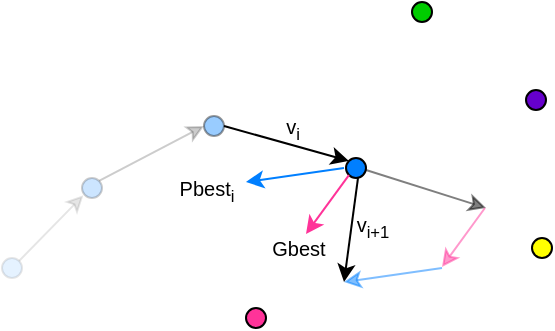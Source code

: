 <mxfile version="20.6.1" type="device"><diagram id="DvTpl4XmYEsb-6hTwKyg" name="Page-1"><mxGraphModel dx="525" dy="290" grid="0" gridSize="10" guides="1" tooltips="1" connect="1" arrows="1" fold="1" page="1" pageScale="1" pageWidth="850" pageHeight="1100" math="0" shadow="0"><root><mxCell id="0"/><mxCell id="1" parent="0"/><mxCell id="YHx1vwbOlmlTNZo20pKf-9" style="rounded=0;orthogonalLoop=1;jettySize=auto;html=1;exitX=1;exitY=0;exitDx=0;exitDy=0;entryX=0.069;entryY=0.866;entryDx=0;entryDy=0;entryPerimeter=0;opacity=10;" edge="1" parent="1" source="YHx1vwbOlmlTNZo20pKf-1" target="YHx1vwbOlmlTNZo20pKf-2"><mxGeometry relative="1" as="geometry"/></mxCell><mxCell id="YHx1vwbOlmlTNZo20pKf-1" value="" style="ellipse;whiteSpace=wrap;html=1;aspect=fixed;fillColor=#007FFF;opacity=10;" vertex="1" parent="1"><mxGeometry x="120" y="320" width="10" height="10" as="geometry"/></mxCell><mxCell id="YHx1vwbOlmlTNZo20pKf-10" style="edgeStyle=none;rounded=0;orthogonalLoop=1;jettySize=auto;html=1;exitX=1;exitY=0;exitDx=0;exitDy=0;entryX=0;entryY=0.5;entryDx=0;entryDy=0;opacity=20;" edge="1" parent="1" source="YHx1vwbOlmlTNZo20pKf-2" target="YHx1vwbOlmlTNZo20pKf-3"><mxGeometry relative="1" as="geometry"/></mxCell><mxCell id="YHx1vwbOlmlTNZo20pKf-2" value="" style="ellipse;whiteSpace=wrap;html=1;aspect=fixed;fillColor=#007FFF;opacity=20;" vertex="1" parent="1"><mxGeometry x="160" y="280" width="10" height="10" as="geometry"/></mxCell><mxCell id="YHx1vwbOlmlTNZo20pKf-11" style="edgeStyle=none;rounded=0;orthogonalLoop=1;jettySize=auto;html=1;exitX=1;exitY=0.5;exitDx=0;exitDy=0;entryX=0;entryY=0;entryDx=0;entryDy=0;" edge="1" parent="1" source="YHx1vwbOlmlTNZo20pKf-3" target="YHx1vwbOlmlTNZo20pKf-4"><mxGeometry relative="1" as="geometry"/></mxCell><mxCell id="YHx1vwbOlmlTNZo20pKf-3" value="" style="ellipse;whiteSpace=wrap;html=1;aspect=fixed;fillColor=#007FFF;opacity=40;" vertex="1" parent="1"><mxGeometry x="221" y="249" width="10" height="10" as="geometry"/></mxCell><mxCell id="YHx1vwbOlmlTNZo20pKf-4" value="" style="ellipse;whiteSpace=wrap;html=1;aspect=fixed;fillColor=#007FFF;" vertex="1" parent="1"><mxGeometry x="292" y="270" width="10" height="10" as="geometry"/></mxCell><mxCell id="YHx1vwbOlmlTNZo20pKf-5" value="" style="ellipse;whiteSpace=wrap;html=1;aspect=fixed;fillColor=#00CC00;" vertex="1" parent="1"><mxGeometry x="325" y="192" width="10" height="10" as="geometry"/></mxCell><mxCell id="YHx1vwbOlmlTNZo20pKf-6" value="" style="ellipse;whiteSpace=wrap;html=1;aspect=fixed;fillColor=#FF3399;" vertex="1" parent="1"><mxGeometry x="242" y="345" width="10" height="10" as="geometry"/></mxCell><mxCell id="YHx1vwbOlmlTNZo20pKf-7" value="" style="ellipse;whiteSpace=wrap;html=1;aspect=fixed;fillColor=#FFFF00;" vertex="1" parent="1"><mxGeometry x="385" y="310" width="10" height="10" as="geometry"/></mxCell><mxCell id="YHx1vwbOlmlTNZo20pKf-8" value="" style="ellipse;whiteSpace=wrap;html=1;aspect=fixed;fillColor=#6600CC;" vertex="1" parent="1"><mxGeometry x="382" y="236" width="10" height="10" as="geometry"/></mxCell><mxCell id="YHx1vwbOlmlTNZo20pKf-12" style="edgeStyle=none;rounded=0;orthogonalLoop=1;jettySize=auto;html=1;exitX=1;exitY=0.5;exitDx=0;exitDy=0;opacity=50;" edge="1" parent="1"><mxGeometry relative="1" as="geometry"><mxPoint x="302.0" y="276" as="sourcePoint"/><mxPoint x="362" y="295" as="targetPoint"/></mxGeometry></mxCell><mxCell id="YHx1vwbOlmlTNZo20pKf-14" style="edgeStyle=none;rounded=0;orthogonalLoop=1;jettySize=auto;html=1;strokeColor=#007FFF;" edge="1" parent="1"><mxGeometry relative="1" as="geometry"><mxPoint x="291" y="275" as="sourcePoint"/><mxPoint x="242" y="282" as="targetPoint"/></mxGeometry></mxCell><mxCell id="YHx1vwbOlmlTNZo20pKf-16" style="edgeStyle=none;rounded=0;orthogonalLoop=1;jettySize=auto;html=1;exitX=0;exitY=1;exitDx=0;exitDy=0;strokeColor=#FF3399;" edge="1" parent="1" source="YHx1vwbOlmlTNZo20pKf-4"><mxGeometry relative="1" as="geometry"><mxPoint x="301" y="285" as="sourcePoint"/><mxPoint x="272" y="308" as="targetPoint"/></mxGeometry></mxCell><mxCell id="YHx1vwbOlmlTNZo20pKf-18" value="&lt;font style=&quot;font-size: 10px;&quot;&gt;Pbest&lt;sub&gt;i&lt;/sub&gt;&lt;/font&gt;" style="text;html=1;align=center;verticalAlign=middle;resizable=0;points=[];autosize=1;strokeColor=none;fillColor=none;" vertex="1" parent="1"><mxGeometry x="199" y="271" width="45" height="28" as="geometry"/></mxCell><mxCell id="YHx1vwbOlmlTNZo20pKf-19" value="&lt;font style=&quot;font-size: 10px;&quot;&gt;Gbest&lt;/font&gt;" style="text;html=1;align=center;verticalAlign=middle;resizable=0;points=[];autosize=1;strokeColor=none;fillColor=none;opacity=40;" vertex="1" parent="1"><mxGeometry x="245" y="302" width="45" height="26" as="geometry"/></mxCell><mxCell id="YHx1vwbOlmlTNZo20pKf-21" style="edgeStyle=none;rounded=0;orthogonalLoop=1;jettySize=auto;html=1;exitX=0;exitY=1;exitDx=0;exitDy=0;strokeColor=#FF3399;opacity=50;" edge="1" parent="1"><mxGeometry relative="1" as="geometry"><mxPoint x="361.464" y="294.996" as="sourcePoint"/><mxPoint x="340" y="324.46" as="targetPoint"/></mxGeometry></mxCell><mxCell id="YHx1vwbOlmlTNZo20pKf-22" style="edgeStyle=none;rounded=0;orthogonalLoop=1;jettySize=auto;html=1;strokeColor=#007FFF;opacity=50;" edge="1" parent="1"><mxGeometry relative="1" as="geometry"><mxPoint x="340" y="325" as="sourcePoint"/><mxPoint x="291" y="332" as="targetPoint"/></mxGeometry></mxCell><mxCell id="YHx1vwbOlmlTNZo20pKf-23" style="edgeStyle=none;rounded=0;orthogonalLoop=1;jettySize=auto;html=1;exitX=1;exitY=0.5;exitDx=0;exitDy=0;" edge="1" parent="1"><mxGeometry relative="1" as="geometry"><mxPoint x="298.0" y="280" as="sourcePoint"/><mxPoint x="291" y="332" as="targetPoint"/></mxGeometry></mxCell><mxCell id="YHx1vwbOlmlTNZo20pKf-24" value="&lt;font style=&quot;font-size: 10px;&quot;&gt;v&lt;sub&gt;i&lt;/sub&gt;&lt;/font&gt;" style="text;html=1;align=center;verticalAlign=middle;resizable=0;points=[];autosize=1;strokeColor=none;fillColor=none;" vertex="1" parent="1"><mxGeometry x="252" y="240" width="25" height="28" as="geometry"/></mxCell><mxCell id="YHx1vwbOlmlTNZo20pKf-25" value="&lt;font style=&quot;font-size: 10px;&quot;&gt;v&lt;sub&gt;i+1&lt;/sub&gt;&lt;/font&gt;" style="text;html=1;align=center;verticalAlign=middle;resizable=0;points=[];autosize=1;strokeColor=none;fillColor=none;" vertex="1" parent="1"><mxGeometry x="288" y="289" width="34" height="28" as="geometry"/></mxCell></root></mxGraphModel></diagram></mxfile>